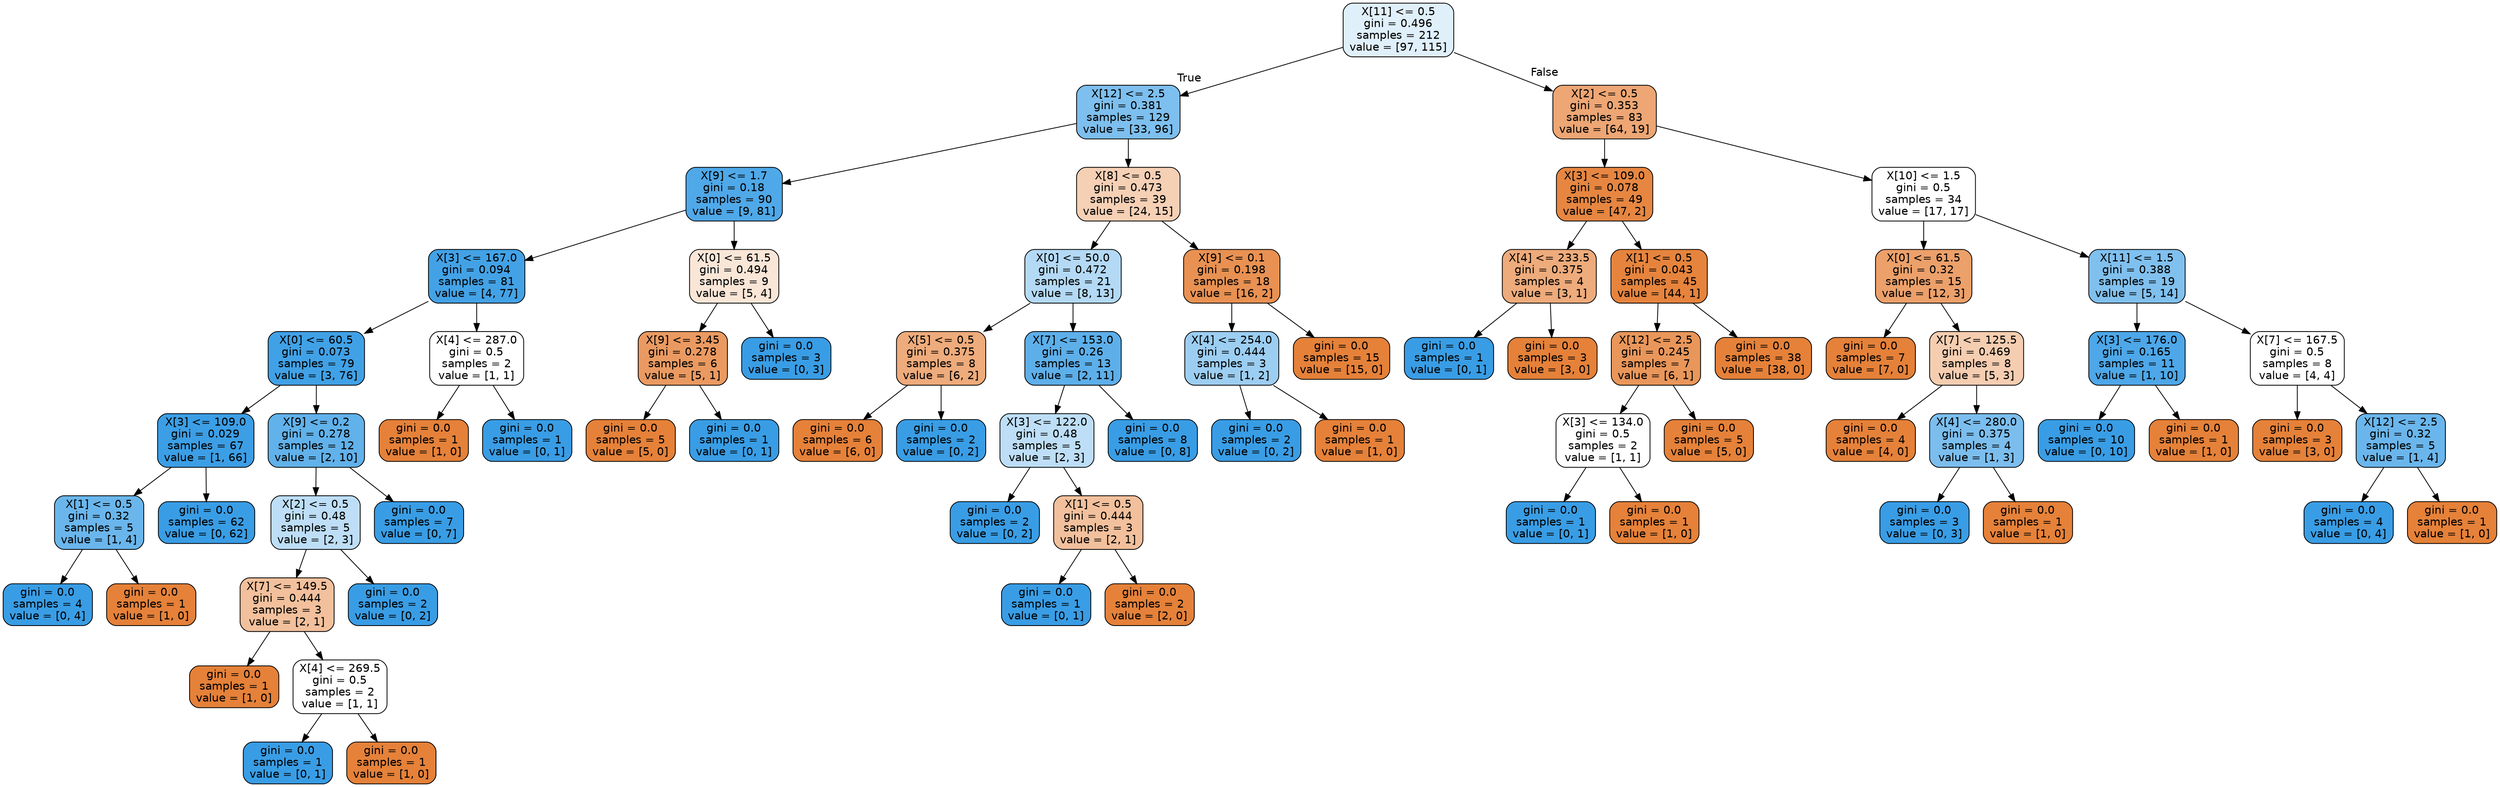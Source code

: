 digraph Tree {
node [shape=box, style="filled, rounded", color="black", fontname=helvetica] ;
edge [fontname=helvetica] ;
0 [label="X[11] <= 0.5\ngini = 0.496\nsamples = 212\nvalue = [97, 115]", fillcolor="#e0f0fb"] ;
1 [label="X[12] <= 2.5\ngini = 0.381\nsamples = 129\nvalue = [33, 96]", fillcolor="#7dbfee"] ;
0 -> 1 [labeldistance=2.5, labelangle=45, headlabel="True"] ;
2 [label="X[9] <= 1.7\ngini = 0.18\nsamples = 90\nvalue = [9, 81]", fillcolor="#4fa8e8"] ;
1 -> 2 ;
3 [label="X[3] <= 167.0\ngini = 0.094\nsamples = 81\nvalue = [4, 77]", fillcolor="#43a2e6"] ;
2 -> 3 ;
4 [label="X[0] <= 60.5\ngini = 0.073\nsamples = 79\nvalue = [3, 76]", fillcolor="#41a1e6"] ;
3 -> 4 ;
5 [label="X[3] <= 109.0\ngini = 0.029\nsamples = 67\nvalue = [1, 66]", fillcolor="#3c9ee5"] ;
4 -> 5 ;
6 [label="X[1] <= 0.5\ngini = 0.32\nsamples = 5\nvalue = [1, 4]", fillcolor="#6ab6ec"] ;
5 -> 6 ;
7 [label="gini = 0.0\nsamples = 4\nvalue = [0, 4]", fillcolor="#399de5"] ;
6 -> 7 ;
8 [label="gini = 0.0\nsamples = 1\nvalue = [1, 0]", fillcolor="#e58139"] ;
6 -> 8 ;
9 [label="gini = 0.0\nsamples = 62\nvalue = [0, 62]", fillcolor="#399de5"] ;
5 -> 9 ;
10 [label="X[9] <= 0.2\ngini = 0.278\nsamples = 12\nvalue = [2, 10]", fillcolor="#61b1ea"] ;
4 -> 10 ;
11 [label="X[2] <= 0.5\ngini = 0.48\nsamples = 5\nvalue = [2, 3]", fillcolor="#bddef6"] ;
10 -> 11 ;
12 [label="X[7] <= 149.5\ngini = 0.444\nsamples = 3\nvalue = [2, 1]", fillcolor="#f2c09c"] ;
11 -> 12 ;
13 [label="gini = 0.0\nsamples = 1\nvalue = [1, 0]", fillcolor="#e58139"] ;
12 -> 13 ;
14 [label="X[4] <= 269.5\ngini = 0.5\nsamples = 2\nvalue = [1, 1]", fillcolor="#ffffff"] ;
12 -> 14 ;
15 [label="gini = 0.0\nsamples = 1\nvalue = [0, 1]", fillcolor="#399de5"] ;
14 -> 15 ;
16 [label="gini = 0.0\nsamples = 1\nvalue = [1, 0]", fillcolor="#e58139"] ;
14 -> 16 ;
17 [label="gini = 0.0\nsamples = 2\nvalue = [0, 2]", fillcolor="#399de5"] ;
11 -> 17 ;
18 [label="gini = 0.0\nsamples = 7\nvalue = [0, 7]", fillcolor="#399de5"] ;
10 -> 18 ;
19 [label="X[4] <= 287.0\ngini = 0.5\nsamples = 2\nvalue = [1, 1]", fillcolor="#ffffff"] ;
3 -> 19 ;
20 [label="gini = 0.0\nsamples = 1\nvalue = [1, 0]", fillcolor="#e58139"] ;
19 -> 20 ;
21 [label="gini = 0.0\nsamples = 1\nvalue = [0, 1]", fillcolor="#399de5"] ;
19 -> 21 ;
22 [label="X[0] <= 61.5\ngini = 0.494\nsamples = 9\nvalue = [5, 4]", fillcolor="#fae6d7"] ;
2 -> 22 ;
23 [label="X[9] <= 3.45\ngini = 0.278\nsamples = 6\nvalue = [5, 1]", fillcolor="#ea9a61"] ;
22 -> 23 ;
24 [label="gini = 0.0\nsamples = 5\nvalue = [5, 0]", fillcolor="#e58139"] ;
23 -> 24 ;
25 [label="gini = 0.0\nsamples = 1\nvalue = [0, 1]", fillcolor="#399de5"] ;
23 -> 25 ;
26 [label="gini = 0.0\nsamples = 3\nvalue = [0, 3]", fillcolor="#399de5"] ;
22 -> 26 ;
27 [label="X[8] <= 0.5\ngini = 0.473\nsamples = 39\nvalue = [24, 15]", fillcolor="#f5d0b5"] ;
1 -> 27 ;
28 [label="X[0] <= 50.0\ngini = 0.472\nsamples = 21\nvalue = [8, 13]", fillcolor="#b3d9f5"] ;
27 -> 28 ;
29 [label="X[5] <= 0.5\ngini = 0.375\nsamples = 8\nvalue = [6, 2]", fillcolor="#eeab7b"] ;
28 -> 29 ;
30 [label="gini = 0.0\nsamples = 6\nvalue = [6, 0]", fillcolor="#e58139"] ;
29 -> 30 ;
31 [label="gini = 0.0\nsamples = 2\nvalue = [0, 2]", fillcolor="#399de5"] ;
29 -> 31 ;
32 [label="X[7] <= 153.0\ngini = 0.26\nsamples = 13\nvalue = [2, 11]", fillcolor="#5dafea"] ;
28 -> 32 ;
33 [label="X[3] <= 122.0\ngini = 0.48\nsamples = 5\nvalue = [2, 3]", fillcolor="#bddef6"] ;
32 -> 33 ;
34 [label="gini = 0.0\nsamples = 2\nvalue = [0, 2]", fillcolor="#399de5"] ;
33 -> 34 ;
35 [label="X[1] <= 0.5\ngini = 0.444\nsamples = 3\nvalue = [2, 1]", fillcolor="#f2c09c"] ;
33 -> 35 ;
36 [label="gini = 0.0\nsamples = 1\nvalue = [0, 1]", fillcolor="#399de5"] ;
35 -> 36 ;
37 [label="gini = 0.0\nsamples = 2\nvalue = [2, 0]", fillcolor="#e58139"] ;
35 -> 37 ;
38 [label="gini = 0.0\nsamples = 8\nvalue = [0, 8]", fillcolor="#399de5"] ;
32 -> 38 ;
39 [label="X[9] <= 0.1\ngini = 0.198\nsamples = 18\nvalue = [16, 2]", fillcolor="#e89152"] ;
27 -> 39 ;
40 [label="X[4] <= 254.0\ngini = 0.444\nsamples = 3\nvalue = [1, 2]", fillcolor="#9ccef2"] ;
39 -> 40 ;
41 [label="gini = 0.0\nsamples = 2\nvalue = [0, 2]", fillcolor="#399de5"] ;
40 -> 41 ;
42 [label="gini = 0.0\nsamples = 1\nvalue = [1, 0]", fillcolor="#e58139"] ;
40 -> 42 ;
43 [label="gini = 0.0\nsamples = 15\nvalue = [15, 0]", fillcolor="#e58139"] ;
39 -> 43 ;
44 [label="X[2] <= 0.5\ngini = 0.353\nsamples = 83\nvalue = [64, 19]", fillcolor="#eda674"] ;
0 -> 44 [labeldistance=2.5, labelangle=-45, headlabel="False"] ;
45 [label="X[3] <= 109.0\ngini = 0.078\nsamples = 49\nvalue = [47, 2]", fillcolor="#e68641"] ;
44 -> 45 ;
46 [label="X[4] <= 233.5\ngini = 0.375\nsamples = 4\nvalue = [3, 1]", fillcolor="#eeab7b"] ;
45 -> 46 ;
47 [label="gini = 0.0\nsamples = 1\nvalue = [0, 1]", fillcolor="#399de5"] ;
46 -> 47 ;
48 [label="gini = 0.0\nsamples = 3\nvalue = [3, 0]", fillcolor="#e58139"] ;
46 -> 48 ;
49 [label="X[1] <= 0.5\ngini = 0.043\nsamples = 45\nvalue = [44, 1]", fillcolor="#e6843d"] ;
45 -> 49 ;
50 [label="X[12] <= 2.5\ngini = 0.245\nsamples = 7\nvalue = [6, 1]", fillcolor="#e9965a"] ;
49 -> 50 ;
51 [label="X[3] <= 134.0\ngini = 0.5\nsamples = 2\nvalue = [1, 1]", fillcolor="#ffffff"] ;
50 -> 51 ;
52 [label="gini = 0.0\nsamples = 1\nvalue = [0, 1]", fillcolor="#399de5"] ;
51 -> 52 ;
53 [label="gini = 0.0\nsamples = 1\nvalue = [1, 0]", fillcolor="#e58139"] ;
51 -> 53 ;
54 [label="gini = 0.0\nsamples = 5\nvalue = [5, 0]", fillcolor="#e58139"] ;
50 -> 54 ;
55 [label="gini = 0.0\nsamples = 38\nvalue = [38, 0]", fillcolor="#e58139"] ;
49 -> 55 ;
56 [label="X[10] <= 1.5\ngini = 0.5\nsamples = 34\nvalue = [17, 17]", fillcolor="#ffffff"] ;
44 -> 56 ;
57 [label="X[0] <= 61.5\ngini = 0.32\nsamples = 15\nvalue = [12, 3]", fillcolor="#eca06a"] ;
56 -> 57 ;
58 [label="gini = 0.0\nsamples = 7\nvalue = [7, 0]", fillcolor="#e58139"] ;
57 -> 58 ;
59 [label="X[7] <= 125.5\ngini = 0.469\nsamples = 8\nvalue = [5, 3]", fillcolor="#f5cdb0"] ;
57 -> 59 ;
60 [label="gini = 0.0\nsamples = 4\nvalue = [4, 0]", fillcolor="#e58139"] ;
59 -> 60 ;
61 [label="X[4] <= 280.0\ngini = 0.375\nsamples = 4\nvalue = [1, 3]", fillcolor="#7bbeee"] ;
59 -> 61 ;
62 [label="gini = 0.0\nsamples = 3\nvalue = [0, 3]", fillcolor="#399de5"] ;
61 -> 62 ;
63 [label="gini = 0.0\nsamples = 1\nvalue = [1, 0]", fillcolor="#e58139"] ;
61 -> 63 ;
64 [label="X[11] <= 1.5\ngini = 0.388\nsamples = 19\nvalue = [5, 14]", fillcolor="#80c0ee"] ;
56 -> 64 ;
65 [label="X[3] <= 176.0\ngini = 0.165\nsamples = 11\nvalue = [1, 10]", fillcolor="#4da7e8"] ;
64 -> 65 ;
66 [label="gini = 0.0\nsamples = 10\nvalue = [0, 10]", fillcolor="#399de5"] ;
65 -> 66 ;
67 [label="gini = 0.0\nsamples = 1\nvalue = [1, 0]", fillcolor="#e58139"] ;
65 -> 67 ;
68 [label="X[7] <= 167.5\ngini = 0.5\nsamples = 8\nvalue = [4, 4]", fillcolor="#ffffff"] ;
64 -> 68 ;
69 [label="gini = 0.0\nsamples = 3\nvalue = [3, 0]", fillcolor="#e58139"] ;
68 -> 69 ;
70 [label="X[12] <= 2.5\ngini = 0.32\nsamples = 5\nvalue = [1, 4]", fillcolor="#6ab6ec"] ;
68 -> 70 ;
71 [label="gini = 0.0\nsamples = 4\nvalue = [0, 4]", fillcolor="#399de5"] ;
70 -> 71 ;
72 [label="gini = 0.0\nsamples = 1\nvalue = [1, 0]", fillcolor="#e58139"] ;
70 -> 72 ;
}